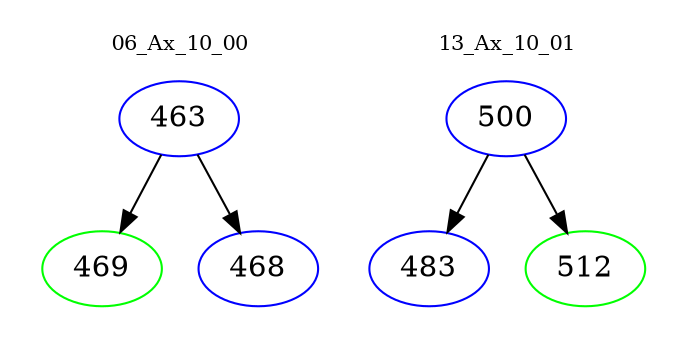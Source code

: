digraph{
subgraph cluster_0 {
color = white
label = "06_Ax_10_00";
fontsize=10;
T0_463 [label="463", color="blue"]
T0_463 -> T0_469 [color="black"]
T0_469 [label="469", color="green"]
T0_463 -> T0_468 [color="black"]
T0_468 [label="468", color="blue"]
}
subgraph cluster_1 {
color = white
label = "13_Ax_10_01";
fontsize=10;
T1_500 [label="500", color="blue"]
T1_500 -> T1_483 [color="black"]
T1_483 [label="483", color="blue"]
T1_500 -> T1_512 [color="black"]
T1_512 [label="512", color="green"]
}
}
